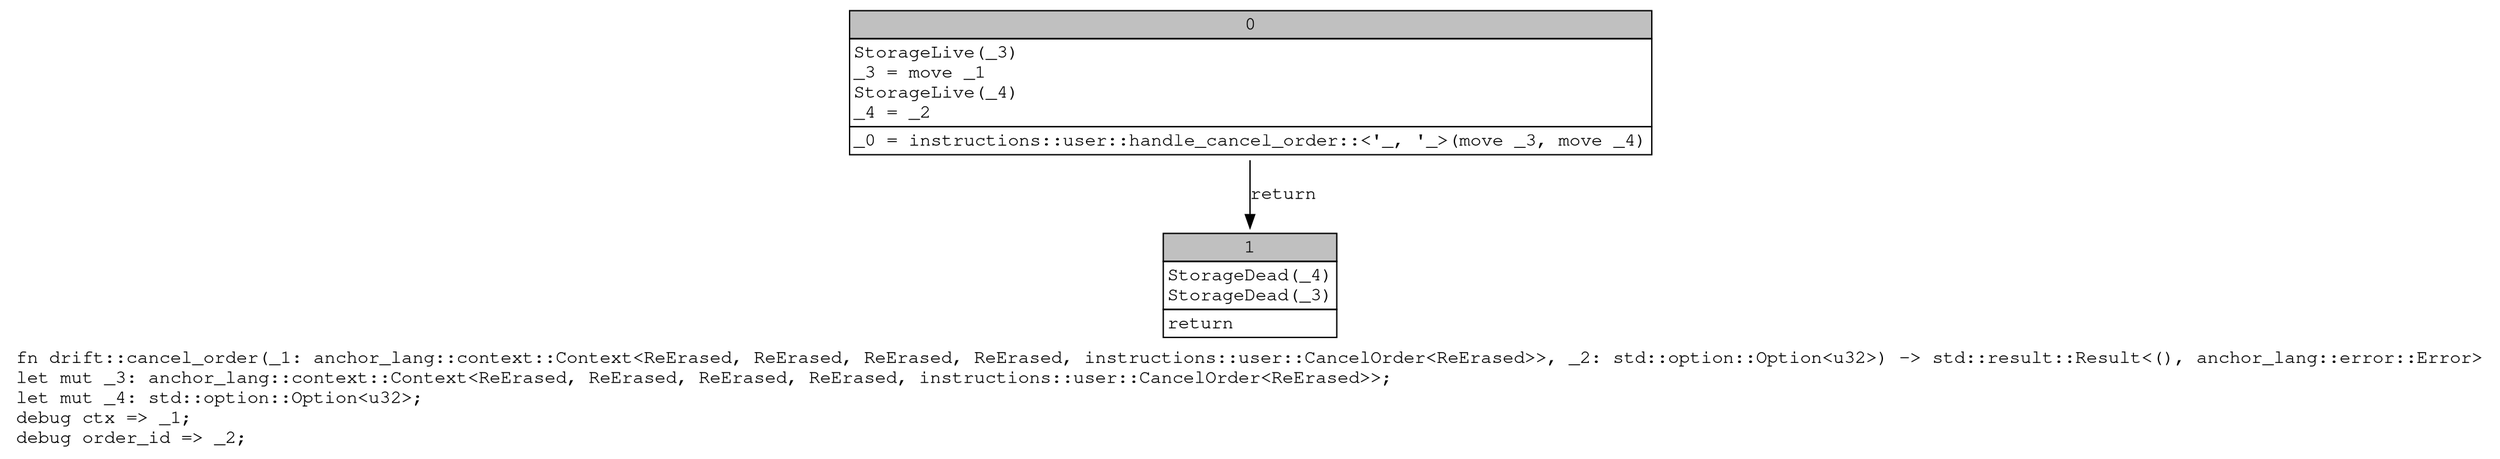 digraph Mir_0_19815 {
    graph [fontname="Courier, monospace"];
    node [fontname="Courier, monospace"];
    edge [fontname="Courier, monospace"];
    label=<fn drift::cancel_order(_1: anchor_lang::context::Context&lt;ReErased, ReErased, ReErased, ReErased, instructions::user::CancelOrder&lt;ReErased&gt;&gt;, _2: std::option::Option&lt;u32&gt;) -&gt; std::result::Result&lt;(), anchor_lang::error::Error&gt;<br align="left"/>let mut _3: anchor_lang::context::Context&lt;ReErased, ReErased, ReErased, ReErased, instructions::user::CancelOrder&lt;ReErased&gt;&gt;;<br align="left"/>let mut _4: std::option::Option&lt;u32&gt;;<br align="left"/>debug ctx =&gt; _1;<br align="left"/>debug order_id =&gt; _2;<br align="left"/>>;
    bb0__0_19815 [shape="none", label=<<table border="0" cellborder="1" cellspacing="0"><tr><td bgcolor="gray" align="center" colspan="1">0</td></tr><tr><td align="left" balign="left">StorageLive(_3)<br/>_3 = move _1<br/>StorageLive(_4)<br/>_4 = _2<br/></td></tr><tr><td align="left">_0 = instructions::user::handle_cancel_order::&lt;'_, '_&gt;(move _3, move _4)</td></tr></table>>];
    bb1__0_19815 [shape="none", label=<<table border="0" cellborder="1" cellspacing="0"><tr><td bgcolor="gray" align="center" colspan="1">1</td></tr><tr><td align="left" balign="left">StorageDead(_4)<br/>StorageDead(_3)<br/></td></tr><tr><td align="left">return</td></tr></table>>];
    bb0__0_19815 -> bb1__0_19815 [label="return"];
}
